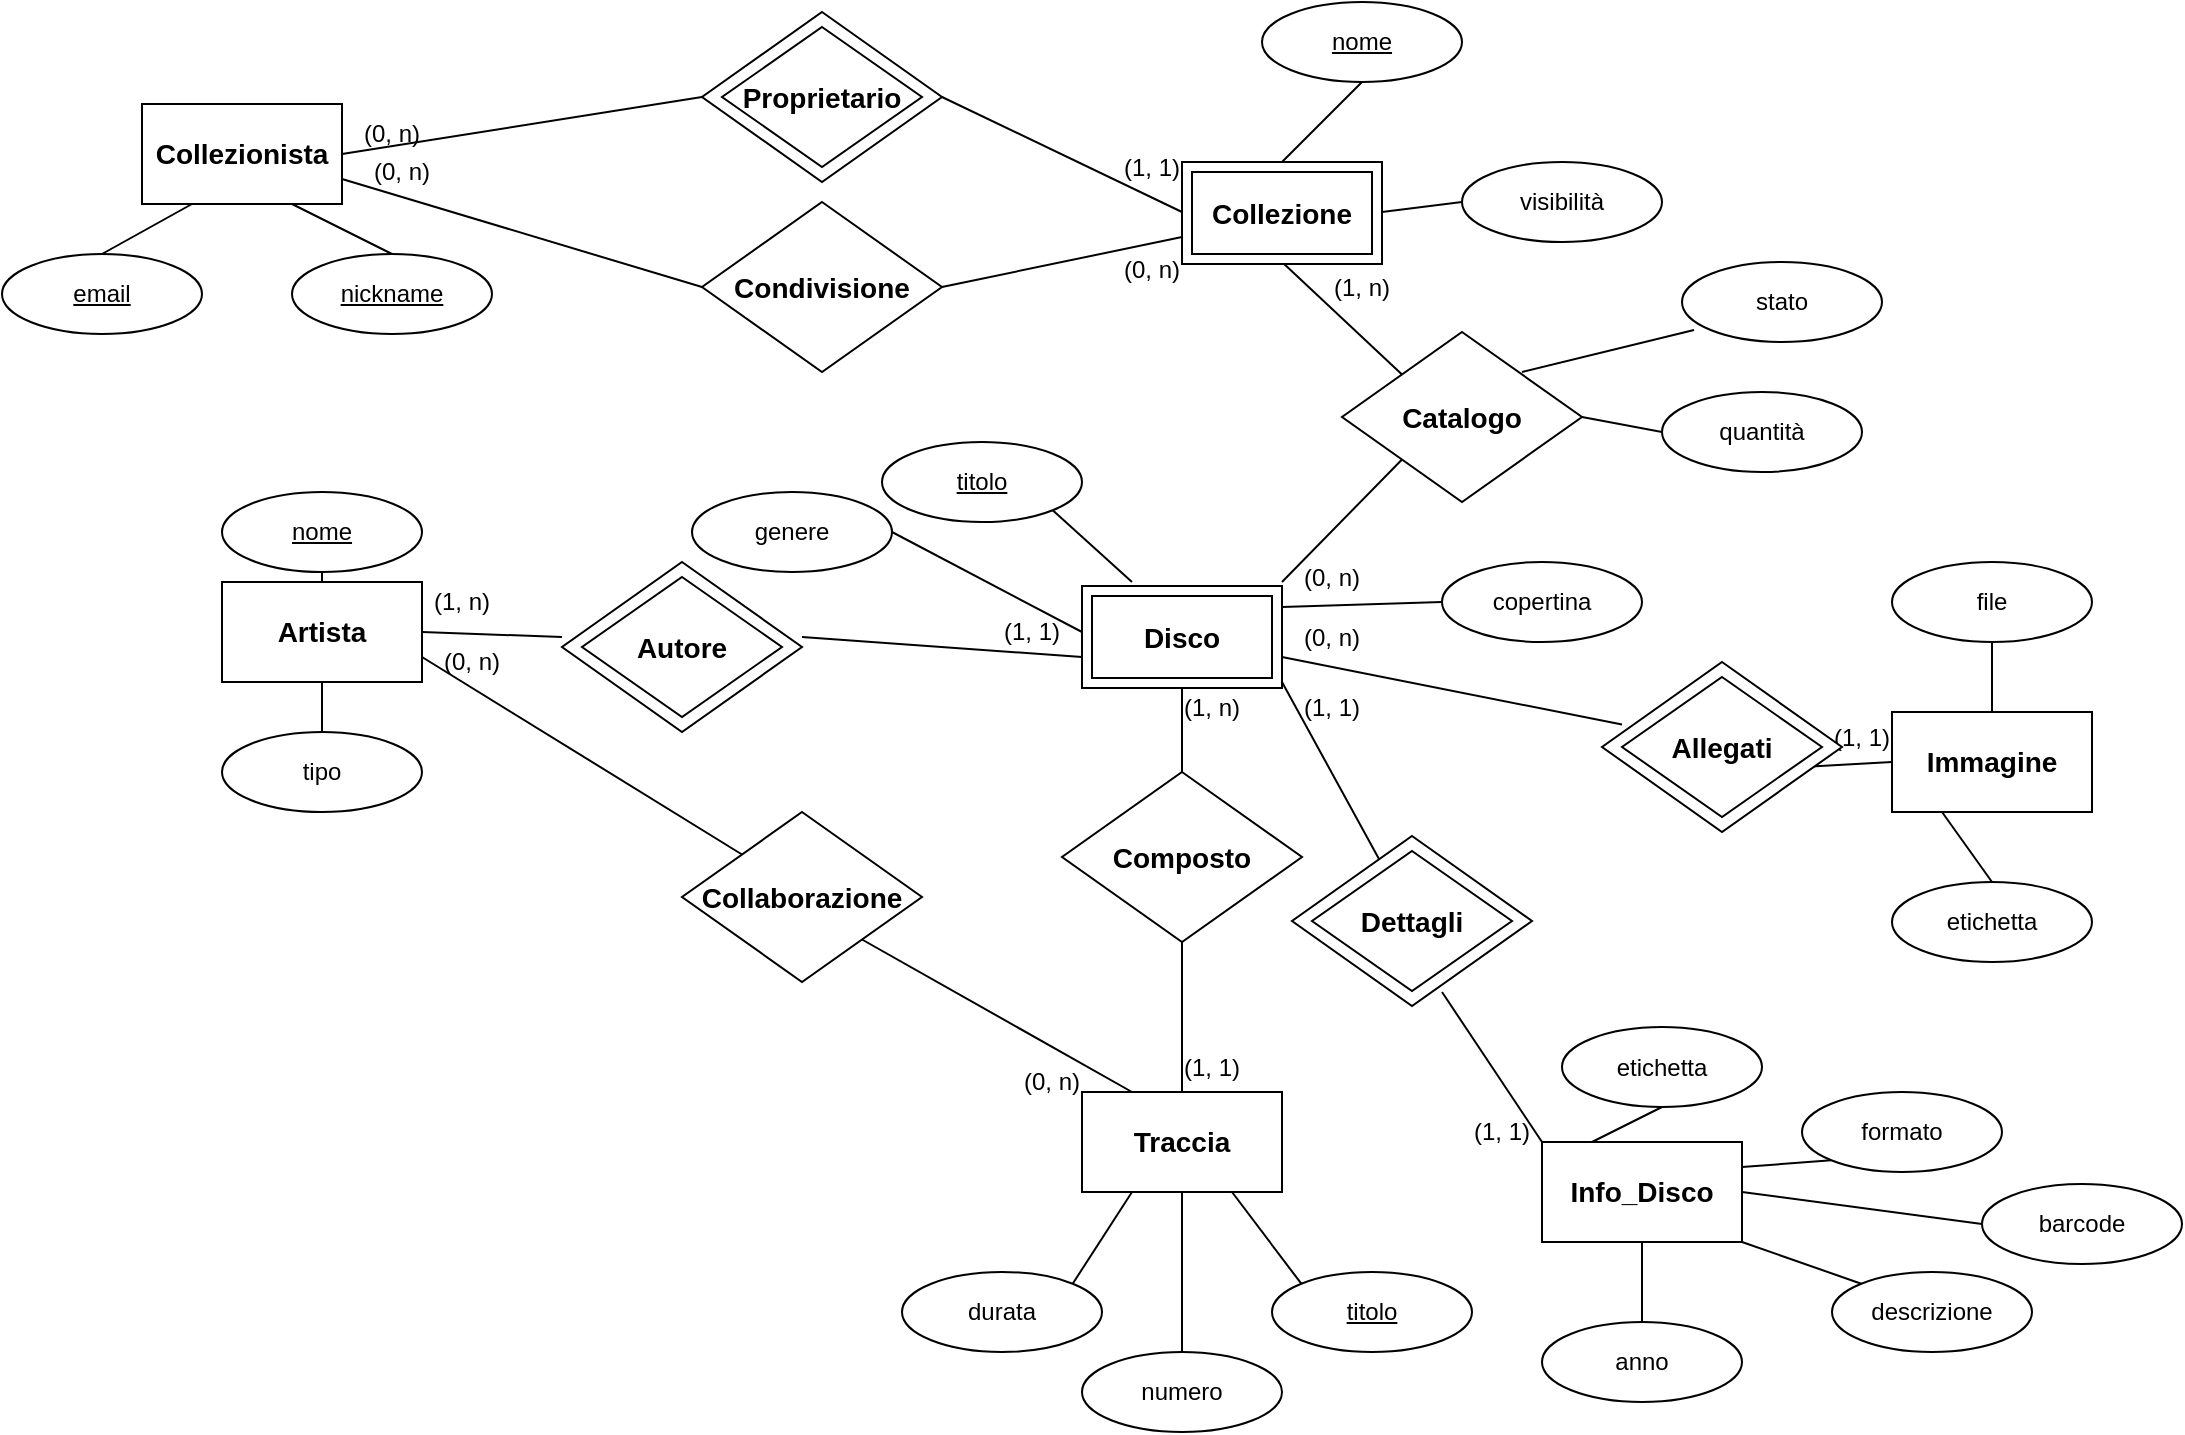 <mxfile version="21.2.8" type="device">
  <diagram name="Page-1" id="KQ-Xf_K1zHx7-eHDhru5">
    <mxGraphModel dx="880" dy="526" grid="1" gridSize="10" guides="1" tooltips="1" connect="1" arrows="1" fold="1" page="1" pageScale="1" pageWidth="850" pageHeight="1100" math="0" shadow="0">
      <root>
        <mxCell id="0" />
        <mxCell id="1" parent="0" />
        <mxCell id="EAbZsNUZ0CyXFyYORpi1-27" value="" style="group" parent="1" vertex="1" connectable="0">
          <mxGeometry x="380" y="75" width="120" height="126" as="geometry" />
        </mxCell>
        <mxCell id="EAbZsNUZ0CyXFyYORpi1-133" value="" style="group" parent="EAbZsNUZ0CyXFyYORpi1-27" vertex="1" connectable="0">
          <mxGeometry width="120" height="85" as="geometry" />
        </mxCell>
        <mxCell id="EAbZsNUZ0CyXFyYORpi1-28" value="" style="shape=rhombus;html=1;dashed=0;whiteSpace=wrap;perimeter=rhombusPerimeter;" parent="EAbZsNUZ0CyXFyYORpi1-133" vertex="1">
          <mxGeometry width="120" height="85" as="geometry" />
        </mxCell>
        <mxCell id="EAbZsNUZ0CyXFyYORpi1-131" value="" style="rhombus;whiteSpace=wrap;html=1;" parent="EAbZsNUZ0CyXFyYORpi1-133" vertex="1">
          <mxGeometry x="10" y="7.5" width="100" height="70" as="geometry" />
        </mxCell>
        <mxCell id="EAbZsNUZ0CyXFyYORpi1-29" value="Proprietario" style="text;html=1;strokeColor=none;fillColor=none;align=center;verticalAlign=middle;whiteSpace=wrap;rounded=0;fontStyle=1;fontSize=14;" parent="EAbZsNUZ0CyXFyYORpi1-133" vertex="1">
          <mxGeometry x="30" y="27.5" width="60" height="30" as="geometry" />
        </mxCell>
        <mxCell id="EAbZsNUZ0CyXFyYORpi1-4" value="" style="group" parent="1" vertex="1" connectable="0">
          <mxGeometry x="100" y="121" width="110" height="80" as="geometry" />
        </mxCell>
        <mxCell id="EAbZsNUZ0CyXFyYORpi1-5" value="" style="html=1;dashed=0;whiteSpace=wrap;" parent="EAbZsNUZ0CyXFyYORpi1-4" vertex="1">
          <mxGeometry width="100" height="50" as="geometry" />
        </mxCell>
        <mxCell id="EAbZsNUZ0CyXFyYORpi1-6" value="Collezionista" style="text;html=1;strokeColor=none;fillColor=none;align=center;verticalAlign=middle;whiteSpace=wrap;rounded=0;fontStyle=1;fontSize=14;" parent="EAbZsNUZ0CyXFyYORpi1-4" vertex="1">
          <mxGeometry x="20" y="10" width="60" height="30" as="geometry" />
        </mxCell>
        <mxCell id="EAbZsNUZ0CyXFyYORpi1-7" value="nickname" style="ellipse;whiteSpace=wrap;html=1;align=center;fontStyle=4;" parent="1" vertex="1">
          <mxGeometry x="175" y="196" width="100" height="40" as="geometry" />
        </mxCell>
        <mxCell id="EAbZsNUZ0CyXFyYORpi1-8" value="" style="endArrow=none;html=1;rounded=0;entryX=0.5;entryY=0;entryDx=0;entryDy=0;exitX=0.75;exitY=1;exitDx=0;exitDy=0;" parent="1" source="EAbZsNUZ0CyXFyYORpi1-5" target="EAbZsNUZ0CyXFyYORpi1-7" edge="1">
          <mxGeometry relative="1" as="geometry">
            <mxPoint x="160" y="186" as="sourcePoint" />
            <mxPoint x="130" y="286" as="targetPoint" />
          </mxGeometry>
        </mxCell>
        <mxCell id="EAbZsNUZ0CyXFyYORpi1-9" value="&lt;u&gt;email&lt;/u&gt;" style="ellipse;whiteSpace=wrap;html=1;align=center;" parent="1" vertex="1">
          <mxGeometry x="30" y="196" width="100" height="40" as="geometry" />
        </mxCell>
        <mxCell id="EAbZsNUZ0CyXFyYORpi1-10" value="" style="endArrow=none;html=1;rounded=0;entryX=0.5;entryY=0;entryDx=0;entryDy=0;exitX=0.25;exitY=1;exitDx=0;exitDy=0;" parent="1" source="EAbZsNUZ0CyXFyYORpi1-5" target="EAbZsNUZ0CyXFyYORpi1-9" edge="1">
          <mxGeometry relative="1" as="geometry">
            <mxPoint x="230" y="151" as="sourcePoint" />
            <mxPoint x="235" y="216" as="targetPoint" />
          </mxGeometry>
        </mxCell>
        <mxCell id="EAbZsNUZ0CyXFyYORpi1-13" value="&lt;u&gt;nome&lt;/u&gt;" style="ellipse;whiteSpace=wrap;html=1;align=center;" parent="1" vertex="1">
          <mxGeometry x="660" y="70" width="100" height="40" as="geometry" />
        </mxCell>
        <mxCell id="EAbZsNUZ0CyXFyYORpi1-14" value="" style="endArrow=none;html=1;rounded=0;entryX=0.5;entryY=0;entryDx=0;entryDy=0;exitX=0.5;exitY=1;exitDx=0;exitDy=0;" parent="1" source="EAbZsNUZ0CyXFyYORpi1-13" edge="1">
          <mxGeometry relative="1" as="geometry">
            <mxPoint x="830" y="160" as="sourcePoint" />
            <mxPoint x="670" y="150" as="targetPoint" />
          </mxGeometry>
        </mxCell>
        <mxCell id="EAbZsNUZ0CyXFyYORpi1-16" value="anno" style="ellipse;whiteSpace=wrap;html=1;align=center;" parent="1" vertex="1">
          <mxGeometry x="800" y="730" width="100" height="40" as="geometry" />
        </mxCell>
        <mxCell id="EAbZsNUZ0CyXFyYORpi1-17" value="genere" style="ellipse;whiteSpace=wrap;html=1;align=center;" parent="1" vertex="1">
          <mxGeometry x="375" y="315" width="100" height="40" as="geometry" />
        </mxCell>
        <mxCell id="EAbZsNUZ0CyXFyYORpi1-18" value="&lt;u&gt;titolo&lt;/u&gt;" style="ellipse;whiteSpace=wrap;html=1;align=center;" parent="1" vertex="1">
          <mxGeometry x="470" y="290" width="100" height="40" as="geometry" />
        </mxCell>
        <mxCell id="EAbZsNUZ0CyXFyYORpi1-21" value="" style="group" parent="1" vertex="1" connectable="0">
          <mxGeometry x="570" y="615" width="100" height="50" as="geometry" />
        </mxCell>
        <mxCell id="EAbZsNUZ0CyXFyYORpi1-22" value="" style="html=1;dashed=0;whiteSpace=wrap;" parent="EAbZsNUZ0CyXFyYORpi1-21" vertex="1">
          <mxGeometry width="100" height="50" as="geometry" />
        </mxCell>
        <mxCell id="EAbZsNUZ0CyXFyYORpi1-23" value="Traccia" style="text;html=1;strokeColor=none;fillColor=none;align=center;verticalAlign=middle;whiteSpace=wrap;rounded=0;fontStyle=1;fontSize=14;" parent="EAbZsNUZ0CyXFyYORpi1-21" vertex="1">
          <mxGeometry x="20" y="10" width="60" height="30" as="geometry" />
        </mxCell>
        <mxCell id="EAbZsNUZ0CyXFyYORpi1-24" value="&lt;u&gt;titolo&lt;/u&gt;" style="ellipse;whiteSpace=wrap;html=1;align=center;" parent="1" vertex="1">
          <mxGeometry x="665" y="705" width="100" height="40" as="geometry" />
        </mxCell>
        <mxCell id="EAbZsNUZ0CyXFyYORpi1-25" value="durata" style="ellipse;whiteSpace=wrap;html=1;align=center;" parent="1" vertex="1">
          <mxGeometry x="480" y="705" width="100" height="40" as="geometry" />
        </mxCell>
        <mxCell id="EAbZsNUZ0CyXFyYORpi1-26" value="visibilità" style="ellipse;whiteSpace=wrap;html=1;align=center;" parent="1" vertex="1">
          <mxGeometry x="760" y="150" width="100" height="40" as="geometry" />
        </mxCell>
        <mxCell id="EAbZsNUZ0CyXFyYORpi1-30" value="" style="endArrow=none;html=1;rounded=0;entryX=1;entryY=0.5;entryDx=0;entryDy=0;exitX=0;exitY=0.5;exitDx=0;exitDy=0;" parent="1" source="EAbZsNUZ0CyXFyYORpi1-28" target="EAbZsNUZ0CyXFyYORpi1-5" edge="1">
          <mxGeometry relative="1" as="geometry">
            <mxPoint x="280" y="235" as="sourcePoint" />
            <mxPoint x="440" y="235" as="targetPoint" />
          </mxGeometry>
        </mxCell>
        <mxCell id="EAbZsNUZ0CyXFyYORpi1-31" value="(0, n)" style="text;html=1;strokeColor=none;fillColor=none;align=center;verticalAlign=middle;whiteSpace=wrap;rounded=0;" parent="1" vertex="1">
          <mxGeometry x="210" y="131" width="30" height="10" as="geometry" />
        </mxCell>
        <mxCell id="EAbZsNUZ0CyXFyYORpi1-32" value="" style="endArrow=none;html=1;rounded=0;entryX=0;entryY=0.5;entryDx=0;entryDy=0;exitX=1;exitY=0.5;exitDx=0;exitDy=0;" parent="1" source="EAbZsNUZ0CyXFyYORpi1-28" edge="1">
          <mxGeometry relative="1" as="geometry">
            <mxPoint x="730" y="188" as="sourcePoint" />
            <mxPoint x="620" y="175" as="targetPoint" />
          </mxGeometry>
        </mxCell>
        <mxCell id="EAbZsNUZ0CyXFyYORpi1-33" value="(1, 1)" style="text;html=1;strokeColor=none;fillColor=none;align=center;verticalAlign=middle;whiteSpace=wrap;rounded=0;" parent="1" vertex="1">
          <mxGeometry x="590" y="145" width="30" height="15" as="geometry" />
        </mxCell>
        <mxCell id="EAbZsNUZ0CyXFyYORpi1-34" value="" style="group" parent="1" vertex="1" connectable="0">
          <mxGeometry x="140" y="360" width="100" height="50" as="geometry" />
        </mxCell>
        <mxCell id="EAbZsNUZ0CyXFyYORpi1-35" value="" style="html=1;dashed=0;whiteSpace=wrap;" parent="EAbZsNUZ0CyXFyYORpi1-34" vertex="1">
          <mxGeometry width="100" height="50" as="geometry" />
        </mxCell>
        <mxCell id="EAbZsNUZ0CyXFyYORpi1-36" value="&lt;b&gt;&lt;font style=&quot;font-size: 14px;&quot;&gt;Artista&lt;/font&gt;&lt;/b&gt;" style="text;html=1;strokeColor=none;fillColor=none;align=center;verticalAlign=middle;whiteSpace=wrap;rounded=0;" parent="EAbZsNUZ0CyXFyYORpi1-34" vertex="1">
          <mxGeometry x="20" y="10" width="60" height="30" as="geometry" />
        </mxCell>
        <mxCell id="EAbZsNUZ0CyXFyYORpi1-43" value="" style="endArrow=none;html=1;rounded=0;entryX=0.5;entryY=0;entryDx=0;entryDy=0;exitX=0.5;exitY=1;exitDx=0;exitDy=0;" parent="1" source="EAbZsNUZ0CyXFyYORpi1-47" target="EAbZsNUZ0CyXFyYORpi1-35" edge="1">
          <mxGeometry relative="1" as="geometry">
            <mxPoint x="680" y="285" as="sourcePoint" />
            <mxPoint x="640" y="325" as="targetPoint" />
          </mxGeometry>
        </mxCell>
        <mxCell id="EAbZsNUZ0CyXFyYORpi1-45" value="" style="endArrow=none;html=1;rounded=0;entryX=1;entryY=1;entryDx=0;entryDy=0;exitX=0.25;exitY=0;exitDx=0;exitDy=0;" parent="1" target="EAbZsNUZ0CyXFyYORpi1-18" edge="1">
          <mxGeometry relative="1" as="geometry">
            <mxPoint x="595" y="360" as="sourcePoint" />
            <mxPoint x="710" y="335" as="targetPoint" />
          </mxGeometry>
        </mxCell>
        <mxCell id="EAbZsNUZ0CyXFyYORpi1-46" value="" style="endArrow=none;html=1;rounded=0;entryX=0;entryY=1;entryDx=0;entryDy=0;exitX=1;exitY=0.25;exitDx=0;exitDy=0;" parent="1" source="EAbZsNUZ0CyXFyYORpi1-119" target="EAbZsNUZ0CyXFyYORpi1-121" edge="1">
          <mxGeometry relative="1" as="geometry">
            <mxPoint x="810" y="380" as="sourcePoint" />
            <mxPoint x="740" y="345" as="targetPoint" />
          </mxGeometry>
        </mxCell>
        <mxCell id="EAbZsNUZ0CyXFyYORpi1-47" value="nome" style="ellipse;whiteSpace=wrap;html=1;align=center;fontStyle=4;" parent="1" vertex="1">
          <mxGeometry x="140" y="315" width="100" height="40" as="geometry" />
        </mxCell>
        <mxCell id="EAbZsNUZ0CyXFyYORpi1-50" value="" style="endArrow=none;html=1;rounded=0;entryX=1;entryY=0.5;entryDx=0;entryDy=0;exitX=0;exitY=0.5;exitDx=0;exitDy=0;" parent="1" target="EAbZsNUZ0CyXFyYORpi1-17" edge="1">
          <mxGeometry relative="1" as="geometry">
            <mxPoint x="570" y="385" as="sourcePoint" />
            <mxPoint x="700" y="473" as="targetPoint" />
          </mxGeometry>
        </mxCell>
        <mxCell id="EAbZsNUZ0CyXFyYORpi1-51" value="" style="endArrow=none;html=1;rounded=0;entryX=0.5;entryY=0;entryDx=0;entryDy=0;exitX=0.5;exitY=1;exitDx=0;exitDy=0;" parent="1" source="EAbZsNUZ0CyXFyYORpi1-119" target="EAbZsNUZ0CyXFyYORpi1-16" edge="1">
          <mxGeometry relative="1" as="geometry">
            <mxPoint x="660" y="465" as="sourcePoint" />
            <mxPoint x="620" y="483" as="targetPoint" />
          </mxGeometry>
        </mxCell>
        <mxCell id="EAbZsNUZ0CyXFyYORpi1-53" value="" style="group" parent="1" vertex="1" connectable="0">
          <mxGeometry x="700" y="235" width="120" height="85" as="geometry" />
        </mxCell>
        <mxCell id="EAbZsNUZ0CyXFyYORpi1-54" value="" style="shape=rhombus;html=1;dashed=0;whiteSpace=wrap;perimeter=rhombusPerimeter;" parent="EAbZsNUZ0CyXFyYORpi1-53" vertex="1">
          <mxGeometry width="120" height="85" as="geometry" />
        </mxCell>
        <mxCell id="EAbZsNUZ0CyXFyYORpi1-55" value="Catalogo" style="text;html=1;strokeColor=none;fillColor=none;align=center;verticalAlign=middle;whiteSpace=wrap;rounded=0;fontStyle=1;fontSize=14;" parent="EAbZsNUZ0CyXFyYORpi1-53" vertex="1">
          <mxGeometry x="30" y="27.5" width="60" height="30" as="geometry" />
        </mxCell>
        <mxCell id="EAbZsNUZ0CyXFyYORpi1-56" value="" style="endArrow=none;html=1;rounded=0;entryX=0;entryY=0;entryDx=0;entryDy=0;exitX=0.5;exitY=1;exitDx=0;exitDy=0;" parent="1" target="EAbZsNUZ0CyXFyYORpi1-54" edge="1">
          <mxGeometry relative="1" as="geometry">
            <mxPoint x="670" y="200" as="sourcePoint" />
            <mxPoint x="520" y="280" as="targetPoint" />
          </mxGeometry>
        </mxCell>
        <mxCell id="EAbZsNUZ0CyXFyYORpi1-57" value="(0, n)" style="text;html=1;strokeColor=none;fillColor=none;align=center;verticalAlign=middle;whiteSpace=wrap;rounded=0;" parent="1" vertex="1">
          <mxGeometry x="590" y="196" width="30" height="15" as="geometry" />
        </mxCell>
        <mxCell id="EAbZsNUZ0CyXFyYORpi1-58" value="" style="endArrow=none;html=1;rounded=0;entryX=0;entryY=1;entryDx=0;entryDy=0;exitX=1;exitY=0;exitDx=0;exitDy=0;" parent="1" target="EAbZsNUZ0CyXFyYORpi1-54" edge="1">
          <mxGeometry relative="1" as="geometry">
            <mxPoint x="670" y="360" as="sourcePoint" />
            <mxPoint x="650" y="275" as="targetPoint" />
          </mxGeometry>
        </mxCell>
        <mxCell id="EAbZsNUZ0CyXFyYORpi1-59" value="(0, n)" style="text;html=1;strokeColor=none;fillColor=none;align=center;verticalAlign=middle;whiteSpace=wrap;rounded=0;" parent="1" vertex="1">
          <mxGeometry x="680" y="350" width="30" height="15" as="geometry" />
        </mxCell>
        <mxCell id="EAbZsNUZ0CyXFyYORpi1-63" value="" style="endArrow=none;html=1;rounded=0;entryX=1;entryY=0.5;entryDx=0;entryDy=0;exitX=0;exitY=0.5;exitDx=0;exitDy=0;" parent="1" target="EAbZsNUZ0CyXFyYORpi1-35" edge="1">
          <mxGeometry relative="1" as="geometry">
            <mxPoint x="310" y="387.5" as="sourcePoint" />
            <mxPoint x="320" y="240" as="targetPoint" />
          </mxGeometry>
        </mxCell>
        <mxCell id="EAbZsNUZ0CyXFyYORpi1-64" value="(1, n)" style="text;html=1;strokeColor=none;fillColor=none;align=center;verticalAlign=middle;whiteSpace=wrap;rounded=0;" parent="1" vertex="1">
          <mxGeometry x="245" y="365" width="30" height="10" as="geometry" />
        </mxCell>
        <mxCell id="EAbZsNUZ0CyXFyYORpi1-65" value="" style="endArrow=none;html=1;rounded=0;entryX=1;entryY=0.5;entryDx=0;entryDy=0;exitX=0;exitY=0.75;exitDx=0;exitDy=0;" parent="1" edge="1">
          <mxGeometry relative="1" as="geometry">
            <mxPoint x="570" y="397.5" as="sourcePoint" />
            <mxPoint x="430" y="387.5" as="targetPoint" />
          </mxGeometry>
        </mxCell>
        <mxCell id="EAbZsNUZ0CyXFyYORpi1-66" value="(1, 1)" style="text;html=1;strokeColor=none;fillColor=none;align=center;verticalAlign=middle;whiteSpace=wrap;rounded=0;" parent="1" vertex="1">
          <mxGeometry x="530" y="380" width="30" height="10" as="geometry" />
        </mxCell>
        <mxCell id="EAbZsNUZ0CyXFyYORpi1-67" value="" style="endArrow=none;html=1;rounded=0;entryX=1;entryY=0;entryDx=0;entryDy=0;exitX=0.25;exitY=1;exitDx=0;exitDy=0;" parent="1" source="EAbZsNUZ0CyXFyYORpi1-22" target="EAbZsNUZ0CyXFyYORpi1-25" edge="1">
          <mxGeometry relative="1" as="geometry">
            <mxPoint x="780" y="635" as="sourcePoint" />
            <mxPoint x="660" y="575" as="targetPoint" />
          </mxGeometry>
        </mxCell>
        <mxCell id="EAbZsNUZ0CyXFyYORpi1-68" value="" style="endArrow=none;html=1;rounded=0;entryX=0.75;entryY=1;entryDx=0;entryDy=0;exitX=0;exitY=0;exitDx=0;exitDy=0;" parent="1" source="EAbZsNUZ0CyXFyYORpi1-24" target="EAbZsNUZ0CyXFyYORpi1-22" edge="1">
          <mxGeometry relative="1" as="geometry">
            <mxPoint x="760" y="645" as="sourcePoint" />
            <mxPoint x="640" y="585" as="targetPoint" />
          </mxGeometry>
        </mxCell>
        <mxCell id="EAbZsNUZ0CyXFyYORpi1-69" value="" style="group" parent="1" vertex="1" connectable="0">
          <mxGeometry x="560" y="455" width="120" height="85" as="geometry" />
        </mxCell>
        <mxCell id="EAbZsNUZ0CyXFyYORpi1-70" value="" style="shape=rhombus;html=1;dashed=0;whiteSpace=wrap;perimeter=rhombusPerimeter;" parent="EAbZsNUZ0CyXFyYORpi1-69" vertex="1">
          <mxGeometry width="120" height="85" as="geometry" />
        </mxCell>
        <mxCell id="EAbZsNUZ0CyXFyYORpi1-71" value="Composto" style="text;html=1;strokeColor=none;fillColor=none;align=center;verticalAlign=middle;whiteSpace=wrap;rounded=0;fontStyle=1;fontSize=14;" parent="EAbZsNUZ0CyXFyYORpi1-69" vertex="1">
          <mxGeometry x="30" y="27.5" width="60" height="30" as="geometry" />
        </mxCell>
        <mxCell id="EAbZsNUZ0CyXFyYORpi1-72" value="" style="endArrow=none;html=1;rounded=0;entryX=0.5;entryY=0;entryDx=0;entryDy=0;exitX=0.5;exitY=1;exitDx=0;exitDy=0;" parent="1" target="EAbZsNUZ0CyXFyYORpi1-70" edge="1">
          <mxGeometry relative="1" as="geometry">
            <mxPoint x="620" y="410" as="sourcePoint" />
            <mxPoint x="620" y="566.5" as="targetPoint" />
          </mxGeometry>
        </mxCell>
        <mxCell id="EAbZsNUZ0CyXFyYORpi1-73" value="(1, n)" style="text;html=1;strokeColor=none;fillColor=none;align=center;verticalAlign=middle;whiteSpace=wrap;rounded=0;" parent="1" vertex="1">
          <mxGeometry x="620" y="415" width="30" height="15" as="geometry" />
        </mxCell>
        <mxCell id="EAbZsNUZ0CyXFyYORpi1-74" value="" style="endArrow=none;html=1;rounded=0;entryX=0.5;entryY=1;entryDx=0;entryDy=0;exitX=0.5;exitY=0;exitDx=0;exitDy=0;" parent="1" source="EAbZsNUZ0CyXFyYORpi1-22" target="EAbZsNUZ0CyXFyYORpi1-70" edge="1">
          <mxGeometry relative="1" as="geometry">
            <mxPoint x="770" y="646.5" as="sourcePoint" />
            <mxPoint x="750" y="561.5" as="targetPoint" />
          </mxGeometry>
        </mxCell>
        <mxCell id="EAbZsNUZ0CyXFyYORpi1-75" value="(1, 1)" style="text;html=1;strokeColor=none;fillColor=none;align=center;verticalAlign=middle;whiteSpace=wrap;rounded=0;" parent="1" vertex="1">
          <mxGeometry x="620" y="595" width="30" height="15" as="geometry" />
        </mxCell>
        <mxCell id="EAbZsNUZ0CyXFyYORpi1-76" value="" style="group" parent="1" vertex="1" connectable="0">
          <mxGeometry x="380" y="170" width="120" height="85" as="geometry" />
        </mxCell>
        <mxCell id="EAbZsNUZ0CyXFyYORpi1-77" value="" style="shape=rhombus;html=1;dashed=0;whiteSpace=wrap;perimeter=rhombusPerimeter;" parent="EAbZsNUZ0CyXFyYORpi1-76" vertex="1">
          <mxGeometry width="120" height="85" as="geometry" />
        </mxCell>
        <mxCell id="EAbZsNUZ0CyXFyYORpi1-78" value="Condivisione" style="text;html=1;strokeColor=none;fillColor=none;align=center;verticalAlign=middle;whiteSpace=wrap;rounded=0;fontStyle=1;fontSize=14;" parent="EAbZsNUZ0CyXFyYORpi1-76" vertex="1">
          <mxGeometry x="30" y="27.5" width="60" height="30" as="geometry" />
        </mxCell>
        <mxCell id="EAbZsNUZ0CyXFyYORpi1-79" value="" style="endArrow=none;html=1;rounded=0;entryX=1;entryY=0.75;entryDx=0;entryDy=0;exitX=0;exitY=0.5;exitDx=0;exitDy=0;" parent="1" source="EAbZsNUZ0CyXFyYORpi1-77" target="EAbZsNUZ0CyXFyYORpi1-5" edge="1">
          <mxGeometry relative="1" as="geometry">
            <mxPoint x="410" y="375" as="sourcePoint" />
            <mxPoint x="330" y="286" as="targetPoint" />
          </mxGeometry>
        </mxCell>
        <mxCell id="EAbZsNUZ0CyXFyYORpi1-80" value="(0, n)" style="text;html=1;strokeColor=none;fillColor=none;align=center;verticalAlign=middle;whiteSpace=wrap;rounded=0;" parent="1" vertex="1">
          <mxGeometry x="215" y="150" width="30" height="10" as="geometry" />
        </mxCell>
        <mxCell id="EAbZsNUZ0CyXFyYORpi1-81" value="" style="endArrow=none;html=1;rounded=0;entryX=0;entryY=0.75;entryDx=0;entryDy=0;exitX=1;exitY=0.5;exitDx=0;exitDy=0;" parent="1" source="EAbZsNUZ0CyXFyYORpi1-77" edge="1">
          <mxGeometry relative="1" as="geometry">
            <mxPoint x="860" y="328" as="sourcePoint" />
            <mxPoint x="620" y="187.5" as="targetPoint" />
          </mxGeometry>
        </mxCell>
        <mxCell id="EAbZsNUZ0CyXFyYORpi1-82" value="(1, n)" style="text;html=1;strokeColor=none;fillColor=none;align=center;verticalAlign=middle;whiteSpace=wrap;rounded=0;" parent="1" vertex="1">
          <mxGeometry x="695" y="205" width="30" height="15" as="geometry" />
        </mxCell>
        <mxCell id="EAbZsNUZ0CyXFyYORpi1-83" value="" style="endArrow=none;html=1;rounded=0;entryX=1;entryY=0.5;entryDx=0;entryDy=0;exitX=0;exitY=0.5;exitDx=0;exitDy=0;" parent="1" source="EAbZsNUZ0CyXFyYORpi1-26" edge="1">
          <mxGeometry relative="1" as="geometry">
            <mxPoint x="780" y="115" as="sourcePoint" />
            <mxPoint x="720" y="175" as="targetPoint" />
          </mxGeometry>
        </mxCell>
        <mxCell id="EAbZsNUZ0CyXFyYORpi1-86" value="etichetta" style="ellipse;whiteSpace=wrap;html=1;align=center;" parent="1" vertex="1">
          <mxGeometry x="975" y="510" width="100" height="40" as="geometry" />
        </mxCell>
        <mxCell id="EAbZsNUZ0CyXFyYORpi1-87" value="" style="endArrow=none;html=1;rounded=0;entryX=0.5;entryY=0;entryDx=0;entryDy=0;exitX=0.25;exitY=1;exitDx=0;exitDy=0;" parent="1" source="EAbZsNUZ0CyXFyYORpi1-103" target="EAbZsNUZ0CyXFyYORpi1-86" edge="1">
          <mxGeometry relative="1" as="geometry">
            <mxPoint x="959.787" y="469.199" as="sourcePoint" />
            <mxPoint x="905" y="401" as="targetPoint" />
          </mxGeometry>
        </mxCell>
        <mxCell id="EAbZsNUZ0CyXFyYORpi1-88" value="etichetta" style="ellipse;whiteSpace=wrap;html=1;align=center;" parent="1" vertex="1">
          <mxGeometry x="810" y="582.5" width="100" height="40" as="geometry" />
        </mxCell>
        <mxCell id="EAbZsNUZ0CyXFyYORpi1-89" value="" style="endArrow=none;html=1;rounded=0;entryX=0.5;entryY=1;entryDx=0;entryDy=0;exitX=0.25;exitY=0;exitDx=0;exitDy=0;" parent="1" source="EAbZsNUZ0CyXFyYORpi1-119" target="EAbZsNUZ0CyXFyYORpi1-88" edge="1">
          <mxGeometry relative="1" as="geometry">
            <mxPoint x="840" y="465" as="sourcePoint" />
            <mxPoint x="920" y="476" as="targetPoint" />
          </mxGeometry>
        </mxCell>
        <mxCell id="EAbZsNUZ0CyXFyYORpi1-90" value="" style="group" parent="1" vertex="1" connectable="0">
          <mxGeometry x="370" y="475" width="120" height="85" as="geometry" />
        </mxCell>
        <mxCell id="EAbZsNUZ0CyXFyYORpi1-91" value="" style="shape=rhombus;html=1;dashed=0;whiteSpace=wrap;perimeter=rhombusPerimeter;" parent="EAbZsNUZ0CyXFyYORpi1-90" vertex="1">
          <mxGeometry width="120" height="85" as="geometry" />
        </mxCell>
        <mxCell id="EAbZsNUZ0CyXFyYORpi1-92" value="Collaborazione" style="text;html=1;strokeColor=none;fillColor=none;align=center;verticalAlign=middle;whiteSpace=wrap;rounded=0;fontStyle=1;fontSize=14;" parent="EAbZsNUZ0CyXFyYORpi1-90" vertex="1">
          <mxGeometry x="30" y="27.5" width="60" height="30" as="geometry" />
        </mxCell>
        <mxCell id="EAbZsNUZ0CyXFyYORpi1-93" value="" style="endArrow=none;html=1;rounded=0;entryX=1;entryY=0.75;entryDx=0;entryDy=0;exitX=0;exitY=0;exitDx=0;exitDy=0;" parent="1" source="EAbZsNUZ0CyXFyYORpi1-91" target="EAbZsNUZ0CyXFyYORpi1-35" edge="1">
          <mxGeometry relative="1" as="geometry">
            <mxPoint x="380" y="465" as="sourcePoint" />
            <mxPoint x="310" y="462" as="targetPoint" />
          </mxGeometry>
        </mxCell>
        <mxCell id="EAbZsNUZ0CyXFyYORpi1-94" value="" style="endArrow=none;html=1;rounded=0;entryX=1;entryY=1;entryDx=0;entryDy=0;exitX=0.25;exitY=0;exitDx=0;exitDy=0;" parent="1" source="EAbZsNUZ0CyXFyYORpi1-22" target="EAbZsNUZ0CyXFyYORpi1-91" edge="1">
          <mxGeometry relative="1" as="geometry">
            <mxPoint x="310" y="595" as="sourcePoint" />
            <mxPoint x="240" y="592" as="targetPoint" />
          </mxGeometry>
        </mxCell>
        <mxCell id="EAbZsNUZ0CyXFyYORpi1-95" value="(0, n)" style="text;html=1;strokeColor=none;fillColor=none;align=center;verticalAlign=middle;whiteSpace=wrap;rounded=0;" parent="1" vertex="1">
          <mxGeometry x="250" y="395" width="30" height="10" as="geometry" />
        </mxCell>
        <mxCell id="EAbZsNUZ0CyXFyYORpi1-96" value="(0, n)" style="text;html=1;strokeColor=none;fillColor=none;align=center;verticalAlign=middle;whiteSpace=wrap;rounded=0;" parent="1" vertex="1">
          <mxGeometry x="540" y="605" width="30" height="10" as="geometry" />
        </mxCell>
        <mxCell id="EAbZsNUZ0CyXFyYORpi1-97" value="quantità" style="ellipse;whiteSpace=wrap;html=1;align=center;" parent="1" vertex="1">
          <mxGeometry x="860" y="265" width="100" height="40" as="geometry" />
        </mxCell>
        <mxCell id="EAbZsNUZ0CyXFyYORpi1-98" value="" style="endArrow=none;html=1;rounded=0;entryX=0;entryY=0.5;entryDx=0;entryDy=0;exitX=1;exitY=0.5;exitDx=0;exitDy=0;" parent="1" source="EAbZsNUZ0CyXFyYORpi1-54" target="EAbZsNUZ0CyXFyYORpi1-97" edge="1">
          <mxGeometry relative="1" as="geometry">
            <mxPoint x="850" y="335" as="sourcePoint" />
            <mxPoint x="850" y="360" as="targetPoint" />
          </mxGeometry>
        </mxCell>
        <mxCell id="EAbZsNUZ0CyXFyYORpi1-99" value="copertina" style="ellipse;whiteSpace=wrap;html=1;align=center;" parent="1" vertex="1">
          <mxGeometry x="750" y="350" width="100" height="40" as="geometry" />
        </mxCell>
        <mxCell id="EAbZsNUZ0CyXFyYORpi1-101" value="" style="endArrow=none;html=1;rounded=0;entryX=1;entryY=0.25;entryDx=0;entryDy=0;exitX=0;exitY=0.5;exitDx=0;exitDy=0;" parent="1" source="EAbZsNUZ0CyXFyYORpi1-99" edge="1">
          <mxGeometry relative="1" as="geometry">
            <mxPoint x="700" y="590" as="sourcePoint" />
            <mxPoint x="670" y="372.5" as="targetPoint" />
          </mxGeometry>
        </mxCell>
        <mxCell id="EAbZsNUZ0CyXFyYORpi1-102" value="" style="group" parent="1" vertex="1" connectable="0">
          <mxGeometry x="975" y="425" width="100" height="50" as="geometry" />
        </mxCell>
        <mxCell id="EAbZsNUZ0CyXFyYORpi1-103" value="" style="html=1;dashed=0;whiteSpace=wrap;" parent="EAbZsNUZ0CyXFyYORpi1-102" vertex="1">
          <mxGeometry width="100" height="50" as="geometry" />
        </mxCell>
        <mxCell id="EAbZsNUZ0CyXFyYORpi1-104" value="Immagine" style="text;html=1;strokeColor=none;fillColor=none;align=center;verticalAlign=middle;whiteSpace=wrap;rounded=0;fontStyle=1;fontSize=14;" parent="EAbZsNUZ0CyXFyYORpi1-102" vertex="1">
          <mxGeometry x="20" y="10" width="60" height="30" as="geometry" />
        </mxCell>
        <mxCell id="EAbZsNUZ0CyXFyYORpi1-111" value="" style="endArrow=none;html=1;rounded=0;entryX=0;entryY=0;entryDx=0;entryDy=0;exitX=1;exitY=0.75;exitDx=0;exitDy=0;" parent="1" edge="1">
          <mxGeometry relative="1" as="geometry">
            <mxPoint x="670" y="397.5" as="sourcePoint" />
            <mxPoint x="840" y="431.25" as="targetPoint" />
          </mxGeometry>
        </mxCell>
        <mxCell id="EAbZsNUZ0CyXFyYORpi1-112" value="" style="endArrow=none;html=1;rounded=0;entryX=0;entryY=0.5;entryDx=0;entryDy=0;exitX=1;exitY=0.5;exitDx=0;exitDy=0;" parent="1" target="EAbZsNUZ0CyXFyYORpi1-103" edge="1">
          <mxGeometry relative="1" as="geometry">
            <mxPoint x="930" y="452.5" as="sourcePoint" />
            <mxPoint x="810" y="405" as="targetPoint" />
          </mxGeometry>
        </mxCell>
        <mxCell id="EAbZsNUZ0CyXFyYORpi1-113" value="(1, 1)" style="text;html=1;strokeColor=none;fillColor=none;align=center;verticalAlign=middle;whiteSpace=wrap;rounded=0;" parent="1" vertex="1">
          <mxGeometry x="945" y="430" width="30" height="15" as="geometry" />
        </mxCell>
        <mxCell id="EAbZsNUZ0CyXFyYORpi1-114" value="(0, n)" style="text;html=1;strokeColor=none;fillColor=none;align=center;verticalAlign=middle;whiteSpace=wrap;rounded=0;" parent="1" vertex="1">
          <mxGeometry x="680" y="380" width="30" height="15" as="geometry" />
        </mxCell>
        <mxCell id="EAbZsNUZ0CyXFyYORpi1-116" value="tipo" style="ellipse;whiteSpace=wrap;html=1;align=center;" parent="1" vertex="1">
          <mxGeometry x="140" y="435" width="100" height="40" as="geometry" />
        </mxCell>
        <mxCell id="EAbZsNUZ0CyXFyYORpi1-117" value="" style="endArrow=none;html=1;rounded=0;entryX=0.5;entryY=0;entryDx=0;entryDy=0;exitX=0.5;exitY=1;exitDx=0;exitDy=0;" parent="1" source="EAbZsNUZ0CyXFyYORpi1-35" target="EAbZsNUZ0CyXFyYORpi1-116" edge="1">
          <mxGeometry relative="1" as="geometry">
            <mxPoint x="290" y="490" as="sourcePoint" />
            <mxPoint x="130" y="392" as="targetPoint" />
          </mxGeometry>
        </mxCell>
        <mxCell id="EAbZsNUZ0CyXFyYORpi1-118" value="" style="group" parent="1" vertex="1" connectable="0">
          <mxGeometry x="800" y="640" width="100" height="50" as="geometry" />
        </mxCell>
        <mxCell id="EAbZsNUZ0CyXFyYORpi1-119" value="" style="html=1;dashed=0;whiteSpace=wrap;" parent="EAbZsNUZ0CyXFyYORpi1-118" vertex="1">
          <mxGeometry width="100" height="50" as="geometry" />
        </mxCell>
        <mxCell id="EAbZsNUZ0CyXFyYORpi1-120" value="Info_Disco" style="text;html=1;strokeColor=none;fillColor=none;align=center;verticalAlign=middle;whiteSpace=wrap;rounded=0;fontStyle=1;fontSize=14;" parent="EAbZsNUZ0CyXFyYORpi1-118" vertex="1">
          <mxGeometry x="20" y="10" width="60" height="30" as="geometry" />
        </mxCell>
        <mxCell id="EAbZsNUZ0CyXFyYORpi1-121" value="formato" style="ellipse;whiteSpace=wrap;html=1;align=center;" parent="1" vertex="1">
          <mxGeometry x="930" y="615" width="100" height="40" as="geometry" />
        </mxCell>
        <mxCell id="EAbZsNUZ0CyXFyYORpi1-126" value="" style="endArrow=none;html=1;rounded=0;entryX=0;entryY=0;entryDx=0;entryDy=0;exitX=1;exitY=1;exitDx=0;exitDy=0;" parent="1" edge="1">
          <mxGeometry relative="1" as="geometry">
            <mxPoint x="670" y="410" as="sourcePoint" />
            <mxPoint x="720" y="501.25" as="targetPoint" />
          </mxGeometry>
        </mxCell>
        <mxCell id="EAbZsNUZ0CyXFyYORpi1-127" value="" style="endArrow=none;html=1;rounded=0;entryX=0;entryY=0;entryDx=0;entryDy=0;exitX=0.5;exitY=1;exitDx=0;exitDy=0;" parent="1" target="EAbZsNUZ0CyXFyYORpi1-119" edge="1">
          <mxGeometry relative="1" as="geometry">
            <mxPoint x="750" y="565" as="sourcePoint" />
            <mxPoint x="930" y="643" as="targetPoint" />
          </mxGeometry>
        </mxCell>
        <mxCell id="EAbZsNUZ0CyXFyYORpi1-128" value="(1, 1)" style="text;html=1;strokeColor=none;fillColor=none;align=center;verticalAlign=middle;whiteSpace=wrap;rounded=0;" parent="1" vertex="1">
          <mxGeometry x="680" y="415" width="30" height="15" as="geometry" />
        </mxCell>
        <mxCell id="EAbZsNUZ0CyXFyYORpi1-129" value="(1, 1)" style="text;html=1;strokeColor=none;fillColor=none;align=center;verticalAlign=middle;whiteSpace=wrap;rounded=0;" parent="1" vertex="1">
          <mxGeometry x="765" y="627.5" width="30" height="15" as="geometry" />
        </mxCell>
        <mxCell id="EAbZsNUZ0CyXFyYORpi1-130" value="&lt;b&gt;&lt;font style=&quot;font-size: 14px;&quot;&gt;Collezione&lt;/font&gt;&lt;/b&gt;" style="shape=ext;margin=3;double=1;whiteSpace=wrap;html=1;align=center;" parent="1" vertex="1">
          <mxGeometry x="620" y="150" width="100" height="51" as="geometry" />
        </mxCell>
        <mxCell id="EAbZsNUZ0CyXFyYORpi1-132" value="&lt;b&gt;&lt;font style=&quot;font-size: 14px;&quot;&gt;Disco&lt;/font&gt;&lt;/b&gt;" style="shape=ext;margin=3;double=1;whiteSpace=wrap;html=1;align=center;" parent="1" vertex="1">
          <mxGeometry x="570" y="362" width="100" height="51" as="geometry" />
        </mxCell>
        <mxCell id="EAbZsNUZ0CyXFyYORpi1-134" value="" style="group" parent="1" vertex="1" connectable="0">
          <mxGeometry x="310" y="350" width="120" height="85" as="geometry" />
        </mxCell>
        <mxCell id="EAbZsNUZ0CyXFyYORpi1-135" value="" style="shape=rhombus;html=1;dashed=0;whiteSpace=wrap;perimeter=rhombusPerimeter;" parent="EAbZsNUZ0CyXFyYORpi1-134" vertex="1">
          <mxGeometry width="120" height="85" as="geometry" />
        </mxCell>
        <mxCell id="EAbZsNUZ0CyXFyYORpi1-136" value="" style="rhombus;whiteSpace=wrap;html=1;" parent="EAbZsNUZ0CyXFyYORpi1-134" vertex="1">
          <mxGeometry x="10" y="7.5" width="100" height="70" as="geometry" />
        </mxCell>
        <mxCell id="EAbZsNUZ0CyXFyYORpi1-137" value="Autore" style="text;html=1;strokeColor=none;fillColor=none;align=center;verticalAlign=middle;whiteSpace=wrap;rounded=0;fontStyle=1;fontSize=14;" parent="EAbZsNUZ0CyXFyYORpi1-134" vertex="1">
          <mxGeometry x="30" y="27.5" width="60" height="30" as="geometry" />
        </mxCell>
        <mxCell id="EAbZsNUZ0CyXFyYORpi1-138" value="" style="group" parent="1" vertex="1" connectable="0">
          <mxGeometry x="675" y="487" width="120" height="126" as="geometry" />
        </mxCell>
        <mxCell id="EAbZsNUZ0CyXFyYORpi1-139" value="" style="group" parent="EAbZsNUZ0CyXFyYORpi1-138" vertex="1" connectable="0">
          <mxGeometry width="120" height="85" as="geometry" />
        </mxCell>
        <mxCell id="EAbZsNUZ0CyXFyYORpi1-140" value="" style="shape=rhombus;html=1;dashed=0;whiteSpace=wrap;perimeter=rhombusPerimeter;" parent="EAbZsNUZ0CyXFyYORpi1-139" vertex="1">
          <mxGeometry width="120" height="85" as="geometry" />
        </mxCell>
        <mxCell id="EAbZsNUZ0CyXFyYORpi1-141" value="" style="rhombus;whiteSpace=wrap;html=1;" parent="EAbZsNUZ0CyXFyYORpi1-139" vertex="1">
          <mxGeometry x="10" y="7.5" width="100" height="70" as="geometry" />
        </mxCell>
        <mxCell id="EAbZsNUZ0CyXFyYORpi1-142" value="Dettagli" style="text;html=1;strokeColor=none;fillColor=none;align=center;verticalAlign=middle;whiteSpace=wrap;rounded=0;fontStyle=1;fontSize=14;" parent="EAbZsNUZ0CyXFyYORpi1-139" vertex="1">
          <mxGeometry x="30" y="27.5" width="60" height="30" as="geometry" />
        </mxCell>
        <mxCell id="EAbZsNUZ0CyXFyYORpi1-143" value="" style="group" parent="1" vertex="1" connectable="0">
          <mxGeometry x="910" y="530" width="120" height="126" as="geometry" />
        </mxCell>
        <mxCell id="EAbZsNUZ0CyXFyYORpi1-144" value="" style="group" parent="EAbZsNUZ0CyXFyYORpi1-143" vertex="1" connectable="0">
          <mxGeometry x="-80" y="-130" width="120" height="85" as="geometry" />
        </mxCell>
        <mxCell id="EAbZsNUZ0CyXFyYORpi1-145" value="" style="shape=rhombus;html=1;dashed=0;whiteSpace=wrap;perimeter=rhombusPerimeter;" parent="EAbZsNUZ0CyXFyYORpi1-144" vertex="1">
          <mxGeometry width="120" height="85" as="geometry" />
        </mxCell>
        <mxCell id="EAbZsNUZ0CyXFyYORpi1-146" value="" style="rhombus;whiteSpace=wrap;html=1;" parent="EAbZsNUZ0CyXFyYORpi1-144" vertex="1">
          <mxGeometry x="10" y="7.5" width="100" height="70" as="geometry" />
        </mxCell>
        <mxCell id="EAbZsNUZ0CyXFyYORpi1-147" value="Allegati" style="text;html=1;strokeColor=none;fillColor=none;align=center;verticalAlign=middle;whiteSpace=wrap;rounded=0;fontStyle=1;fontSize=14;" parent="EAbZsNUZ0CyXFyYORpi1-144" vertex="1">
          <mxGeometry x="30" y="27.5" width="60" height="30" as="geometry" />
        </mxCell>
        <mxCell id="ybNvGNP-mfqJH6qimtiT-1" value="stato" style="ellipse;whiteSpace=wrap;html=1;align=center;" vertex="1" parent="1">
          <mxGeometry x="870" y="200" width="100" height="40" as="geometry" />
        </mxCell>
        <mxCell id="ybNvGNP-mfqJH6qimtiT-2" value="" style="endArrow=none;html=1;rounded=0;entryX=0.06;entryY=0.85;entryDx=0;entryDy=0;exitX=1;exitY=0;exitDx=0;exitDy=0;entryPerimeter=0;" edge="1" parent="1" target="ybNvGNP-mfqJH6qimtiT-1">
          <mxGeometry relative="1" as="geometry">
            <mxPoint x="790" y="255" as="sourcePoint" />
            <mxPoint x="580" y="462" as="targetPoint" />
          </mxGeometry>
        </mxCell>
        <mxCell id="ybNvGNP-mfqJH6qimtiT-3" value="numero" style="ellipse;whiteSpace=wrap;html=1;align=center;" vertex="1" parent="1">
          <mxGeometry x="570" y="745" width="100" height="40" as="geometry" />
        </mxCell>
        <mxCell id="ybNvGNP-mfqJH6qimtiT-4" value="" style="endArrow=none;html=1;rounded=0;entryX=0.5;entryY=1;entryDx=0;entryDy=0;exitX=0.5;exitY=0;exitDx=0;exitDy=0;" edge="1" parent="1" source="ybNvGNP-mfqJH6qimtiT-3">
          <mxGeometry relative="1" as="geometry">
            <mxPoint x="700" y="755" as="sourcePoint" />
            <mxPoint x="620" y="665" as="targetPoint" />
          </mxGeometry>
        </mxCell>
        <mxCell id="ybNvGNP-mfqJH6qimtiT-9" value="descrizione" style="ellipse;whiteSpace=wrap;html=1;align=center;" vertex="1" parent="1">
          <mxGeometry x="945" y="705" width="100" height="40" as="geometry" />
        </mxCell>
        <mxCell id="ybNvGNP-mfqJH6qimtiT-10" value="" style="endArrow=none;html=1;rounded=0;entryX=0;entryY=0;entryDx=0;entryDy=0;exitX=1;exitY=1;exitDx=0;exitDy=0;" edge="1" parent="1" target="ybNvGNP-mfqJH6qimtiT-9" source="EAbZsNUZ0CyXFyYORpi1-119">
          <mxGeometry relative="1" as="geometry">
            <mxPoint x="1185" y="731" as="sourcePoint" />
            <mxPoint x="1720" y="806" as="targetPoint" />
          </mxGeometry>
        </mxCell>
        <mxCell id="ybNvGNP-mfqJH6qimtiT-11" value="barcode" style="ellipse;whiteSpace=wrap;html=1;align=center;" vertex="1" parent="1">
          <mxGeometry x="1020" y="661" width="100" height="40" as="geometry" />
        </mxCell>
        <mxCell id="ybNvGNP-mfqJH6qimtiT-12" value="" style="endArrow=none;html=1;rounded=0;entryX=1;entryY=0.5;entryDx=0;entryDy=0;exitX=0;exitY=0.5;exitDx=0;exitDy=0;" edge="1" parent="1" source="ybNvGNP-mfqJH6qimtiT-11" target="EAbZsNUZ0CyXFyYORpi1-119">
          <mxGeometry relative="1" as="geometry">
            <mxPoint x="1165" y="656" as="sourcePoint" />
            <mxPoint x="810" y="656" as="targetPoint" />
          </mxGeometry>
        </mxCell>
        <mxCell id="ybNvGNP-mfqJH6qimtiT-14" value="file" style="ellipse;whiteSpace=wrap;html=1;align=center;" vertex="1" parent="1">
          <mxGeometry x="975" y="350" width="100" height="40" as="geometry" />
        </mxCell>
        <mxCell id="ybNvGNP-mfqJH6qimtiT-15" value="" style="endArrow=none;html=1;rounded=0;entryX=0.5;entryY=1;entryDx=0;entryDy=0;exitX=0.5;exitY=0;exitDx=0;exitDy=0;" edge="1" parent="1" target="ybNvGNP-mfqJH6qimtiT-14" source="EAbZsNUZ0CyXFyYORpi1-103">
          <mxGeometry relative="1" as="geometry">
            <mxPoint x="1000" y="425" as="sourcePoint" />
            <mxPoint x="905" y="241" as="targetPoint" />
          </mxGeometry>
        </mxCell>
      </root>
    </mxGraphModel>
  </diagram>
</mxfile>
